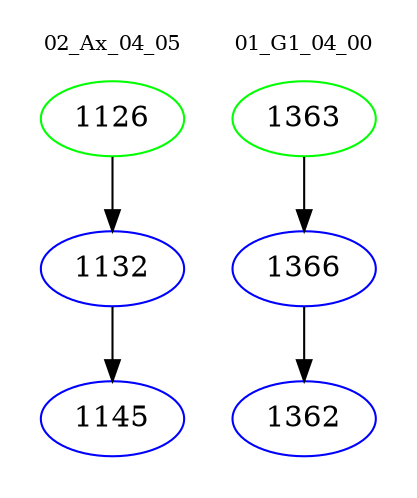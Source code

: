 digraph{
subgraph cluster_0 {
color = white
label = "02_Ax_04_05";
fontsize=10;
T0_1126 [label="1126", color="green"]
T0_1126 -> T0_1132 [color="black"]
T0_1132 [label="1132", color="blue"]
T0_1132 -> T0_1145 [color="black"]
T0_1145 [label="1145", color="blue"]
}
subgraph cluster_1 {
color = white
label = "01_G1_04_00";
fontsize=10;
T1_1363 [label="1363", color="green"]
T1_1363 -> T1_1366 [color="black"]
T1_1366 [label="1366", color="blue"]
T1_1366 -> T1_1362 [color="black"]
T1_1362 [label="1362", color="blue"]
}
}

